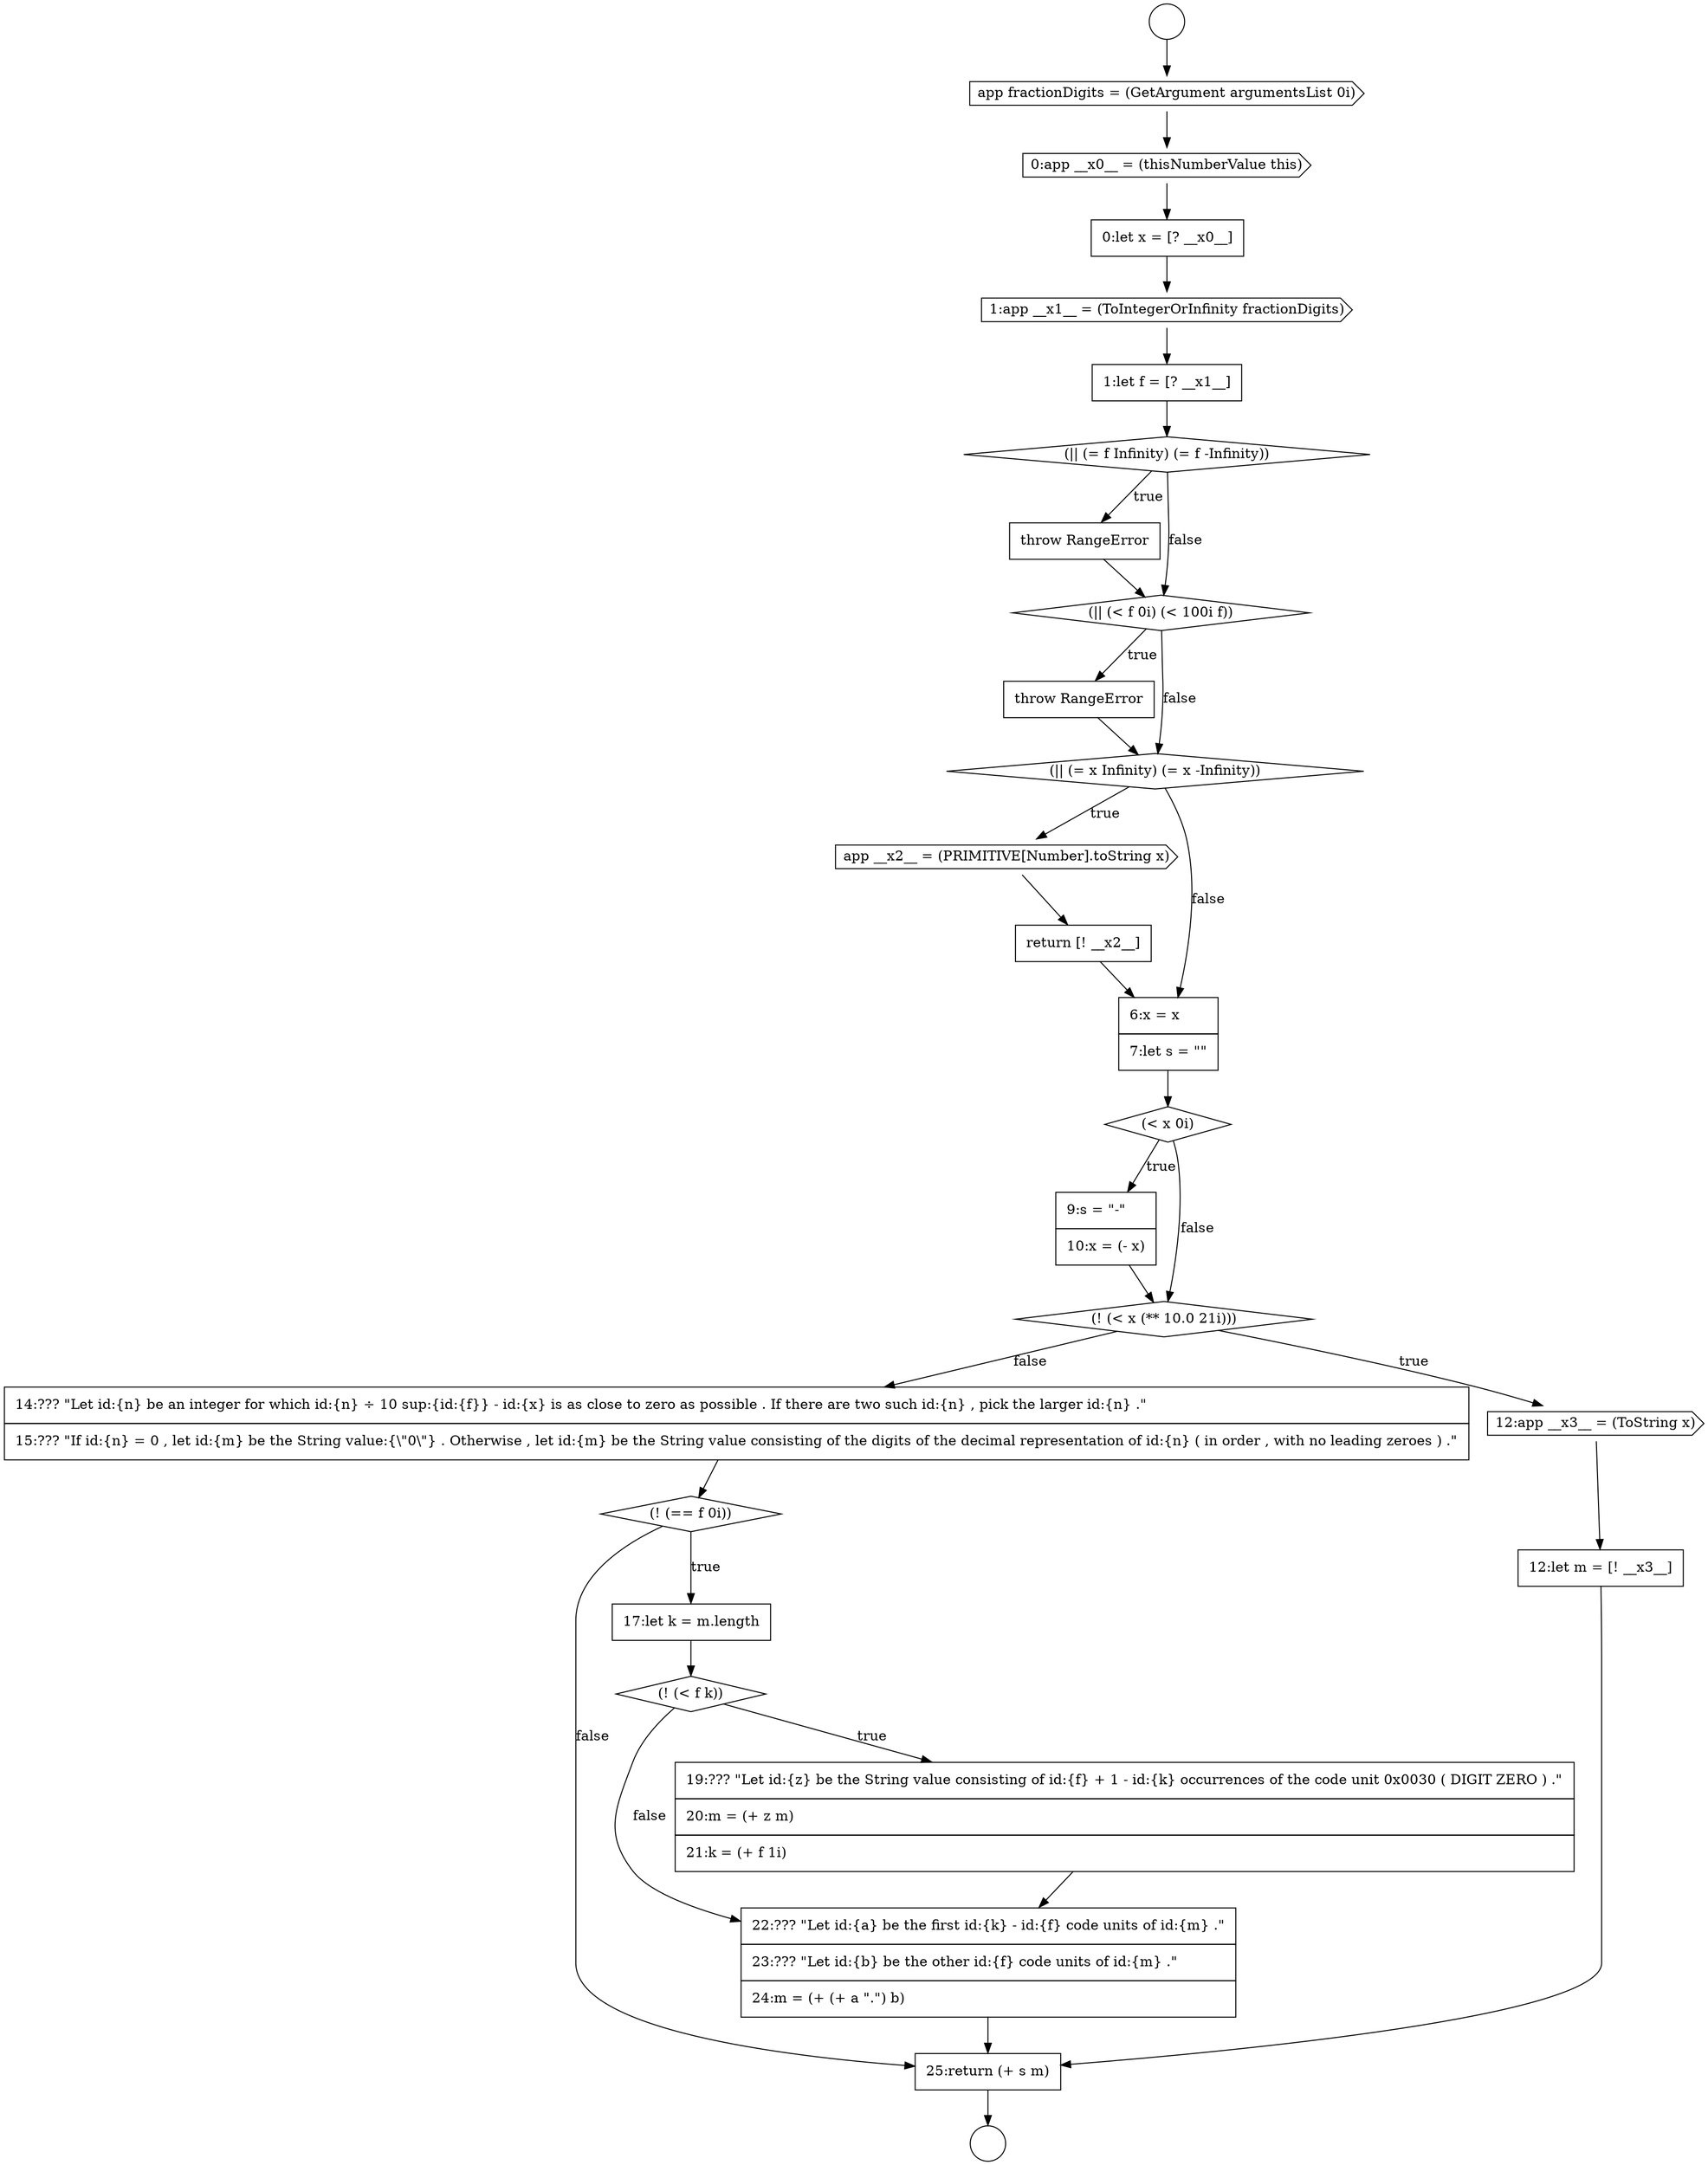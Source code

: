 digraph {
  node12602 [shape=cds, label=<<font color="black">app __x2__ = (PRIMITIVE[Number].toString x)</font>> color="black" fillcolor="white" style=filled]
  node12590 [shape=circle label=" " color="black" fillcolor="white" style=filled]
  node12606 [shape=none, margin=0, label=<<font color="black">
    <table border="0" cellborder="1" cellspacing="0" cellpadding="10">
      <tr><td align="left">9:s = &quot;-&quot;</td></tr>
      <tr><td align="left">10:x = (- x)</td></tr>
    </table>
  </font>> color="black" fillcolor="white" style=filled]
  node12603 [shape=none, margin=0, label=<<font color="black">
    <table border="0" cellborder="1" cellspacing="0" cellpadding="10">
      <tr><td align="left">return [! __x2__]</td></tr>
    </table>
  </font>> color="black" fillcolor="white" style=filled]
  node12600 [shape=none, margin=0, label=<<font color="black">
    <table border="0" cellborder="1" cellspacing="0" cellpadding="10">
      <tr><td align="left">throw RangeError</td></tr>
    </table>
  </font>> color="black" fillcolor="white" style=filled]
  node12596 [shape=none, margin=0, label=<<font color="black">
    <table border="0" cellborder="1" cellspacing="0" cellpadding="10">
      <tr><td align="left">1:let f = [? __x1__]</td></tr>
    </table>
  </font>> color="black" fillcolor="white" style=filled]
  node12609 [shape=none, margin=0, label=<<font color="black">
    <table border="0" cellborder="1" cellspacing="0" cellpadding="10">
      <tr><td align="left">12:let m = [! __x3__]</td></tr>
    </table>
  </font>> color="black" fillcolor="white" style=filled]
  node12592 [shape=cds, label=<<font color="black">app fractionDigits = (GetArgument argumentsList 0i)</font>> color="black" fillcolor="white" style=filled]
  node12604 [shape=none, margin=0, label=<<font color="black">
    <table border="0" cellborder="1" cellspacing="0" cellpadding="10">
      <tr><td align="left">6:x = x</td></tr>
      <tr><td align="left">7:let s = &quot;&quot;</td></tr>
    </table>
  </font>> color="black" fillcolor="white" style=filled]
  node12598 [shape=none, margin=0, label=<<font color="black">
    <table border="0" cellborder="1" cellspacing="0" cellpadding="10">
      <tr><td align="left">throw RangeError</td></tr>
    </table>
  </font>> color="black" fillcolor="white" style=filled]
  node12601 [shape=diamond, label=<<font color="black">(|| (= x Infinity) (= x -Infinity))</font>> color="black" fillcolor="white" style=filled]
  node12615 [shape=none, margin=0, label=<<font color="black">
    <table border="0" cellborder="1" cellspacing="0" cellpadding="10">
      <tr><td align="left">22:??? &quot;Let id:{a} be the first id:{k} - id:{f} code units of id:{m} .&quot;</td></tr>
      <tr><td align="left">23:??? &quot;Let id:{b} be the other id:{f} code units of id:{m} .&quot;</td></tr>
      <tr><td align="left">24:m = (+ (+ a &quot;.&quot;) b)</td></tr>
    </table>
  </font>> color="black" fillcolor="white" style=filled]
  node12605 [shape=diamond, label=<<font color="black">(&lt; x 0i)</font>> color="black" fillcolor="white" style=filled]
  node12611 [shape=diamond, label=<<font color="black">(! (== f 0i))</font>> color="black" fillcolor="white" style=filled]
  node12594 [shape=none, margin=0, label=<<font color="black">
    <table border="0" cellborder="1" cellspacing="0" cellpadding="10">
      <tr><td align="left">0:let x = [? __x0__]</td></tr>
    </table>
  </font>> color="black" fillcolor="white" style=filled]
  node12614 [shape=none, margin=0, label=<<font color="black">
    <table border="0" cellborder="1" cellspacing="0" cellpadding="10">
      <tr><td align="left">19:??? &quot;Let id:{z} be the String value consisting of id:{f} + 1 - id:{k} occurrences of the code unit 0x0030 ( DIGIT ZERO ) .&quot;</td></tr>
      <tr><td align="left">20:m = (+ z m)</td></tr>
      <tr><td align="left">21:k = (+ f 1i)</td></tr>
    </table>
  </font>> color="black" fillcolor="white" style=filled]
  node12597 [shape=diamond, label=<<font color="black">(|| (= f Infinity) (= f -Infinity))</font>> color="black" fillcolor="white" style=filled]
  node12607 [shape=diamond, label=<<font color="black">(! (&lt; x (** 10.0 21i)))</font>> color="black" fillcolor="white" style=filled]
  node12593 [shape=cds, label=<<font color="black">0:app __x0__ = (thisNumberValue this)</font>> color="black" fillcolor="white" style=filled]
  node12610 [shape=none, margin=0, label=<<font color="black">
    <table border="0" cellborder="1" cellspacing="0" cellpadding="10">
      <tr><td align="left">14:??? &quot;Let id:{n} be an integer for which id:{n} &divide; 10 sup:{id:{f}} - id:{x} is as close to zero as possible . If there are two such id:{n} , pick the larger id:{n} .&quot;</td></tr>
      <tr><td align="left">15:??? &quot;If id:{n} = 0 , let id:{m} be the String value:{\&quot;0\&quot;} . Otherwise , let id:{m} be the String value consisting of the digits of the decimal representation of id:{n} ( in order , with no leading zeroes ) .&quot;</td></tr>
    </table>
  </font>> color="black" fillcolor="white" style=filled]
  node12613 [shape=diamond, label=<<font color="black">(! (&lt; f k))</font>> color="black" fillcolor="white" style=filled]
  node12591 [shape=circle label=" " color="black" fillcolor="white" style=filled]
  node12608 [shape=cds, label=<<font color="black">12:app __x3__ = (ToString x)</font>> color="black" fillcolor="white" style=filled]
  node12599 [shape=diamond, label=<<font color="black">(|| (&lt; f 0i) (&lt; 100i f))</font>> color="black" fillcolor="white" style=filled]
  node12616 [shape=none, margin=0, label=<<font color="black">
    <table border="0" cellborder="1" cellspacing="0" cellpadding="10">
      <tr><td align="left">25:return (+ s m)</td></tr>
    </table>
  </font>> color="black" fillcolor="white" style=filled]
  node12595 [shape=cds, label=<<font color="black">1:app __x1__ = (ToIntegerOrInfinity fractionDigits)</font>> color="black" fillcolor="white" style=filled]
  node12612 [shape=none, margin=0, label=<<font color="black">
    <table border="0" cellborder="1" cellspacing="0" cellpadding="10">
      <tr><td align="left">17:let k = m.length</td></tr>
    </table>
  </font>> color="black" fillcolor="white" style=filled]
  node12612 -> node12613 [ color="black"]
  node12614 -> node12615 [ color="black"]
  node12592 -> node12593 [ color="black"]
  node12608 -> node12609 [ color="black"]
  node12616 -> node12591 [ color="black"]
  node12598 -> node12599 [ color="black"]
  node12615 -> node12616 [ color="black"]
  node12595 -> node12596 [ color="black"]
  node12603 -> node12604 [ color="black"]
  node12607 -> node12608 [label=<<font color="black">true</font>> color="black"]
  node12607 -> node12610 [label=<<font color="black">false</font>> color="black"]
  node12610 -> node12611 [ color="black"]
  node12605 -> node12606 [label=<<font color="black">true</font>> color="black"]
  node12605 -> node12607 [label=<<font color="black">false</font>> color="black"]
  node12590 -> node12592 [ color="black"]
  node12600 -> node12601 [ color="black"]
  node12611 -> node12612 [label=<<font color="black">true</font>> color="black"]
  node12611 -> node12616 [label=<<font color="black">false</font>> color="black"]
  node12596 -> node12597 [ color="black"]
  node12602 -> node12603 [ color="black"]
  node12593 -> node12594 [ color="black"]
  node12613 -> node12614 [label=<<font color="black">true</font>> color="black"]
  node12613 -> node12615 [label=<<font color="black">false</font>> color="black"]
  node12599 -> node12600 [label=<<font color="black">true</font>> color="black"]
  node12599 -> node12601 [label=<<font color="black">false</font>> color="black"]
  node12609 -> node12616 [ color="black"]
  node12604 -> node12605 [ color="black"]
  node12601 -> node12602 [label=<<font color="black">true</font>> color="black"]
  node12601 -> node12604 [label=<<font color="black">false</font>> color="black"]
  node12597 -> node12598 [label=<<font color="black">true</font>> color="black"]
  node12597 -> node12599 [label=<<font color="black">false</font>> color="black"]
  node12594 -> node12595 [ color="black"]
  node12606 -> node12607 [ color="black"]
}
